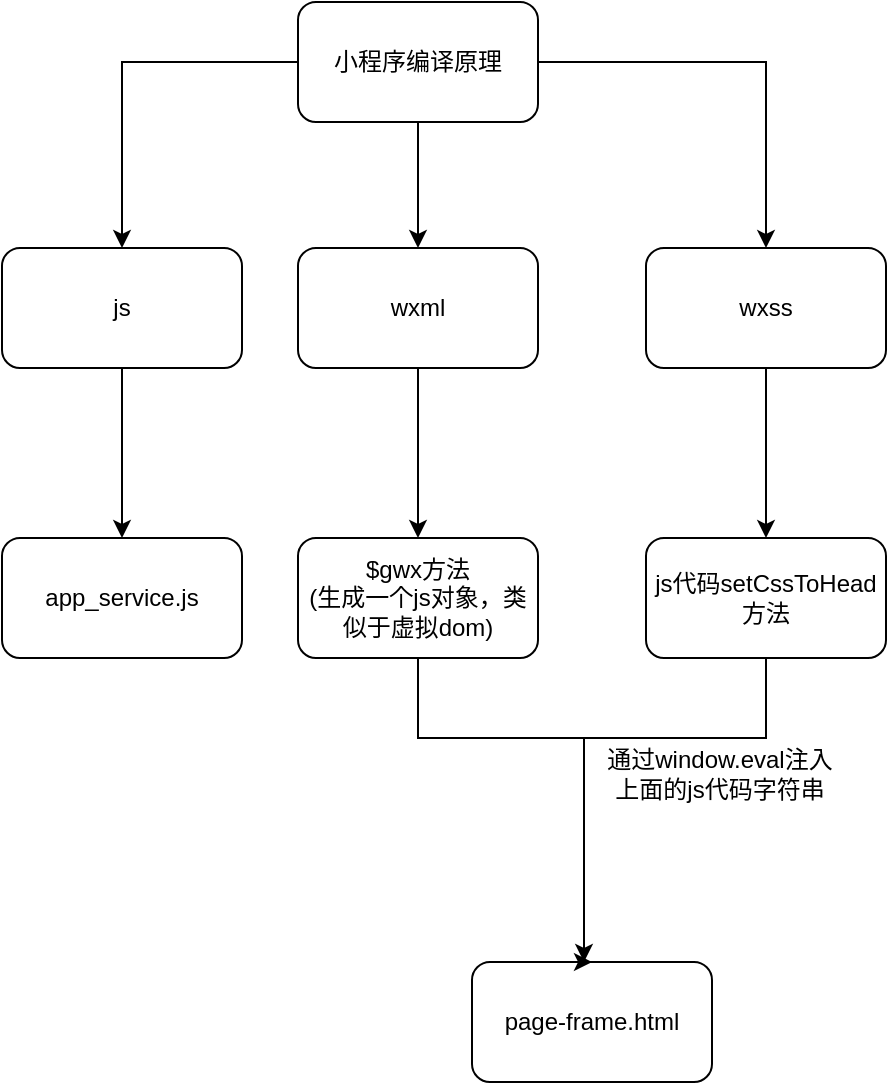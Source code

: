 <mxfile version="21.6.6" type="github">
  <diagram name="第 1 页" id="KQPjAxCmX6oi2yRO8Yp7">
    <mxGraphModel dx="911" dy="781" grid="0" gridSize="10" guides="1" tooltips="1" connect="1" arrows="1" fold="1" page="0" pageScale="1" pageWidth="583" pageHeight="827" math="0" shadow="0">
      <root>
        <mxCell id="0" />
        <mxCell id="1" parent="0" />
        <mxCell id="daDmTKv2HcwI5l8aC48d-5" style="edgeStyle=orthogonalEdgeStyle;rounded=0;orthogonalLoop=1;jettySize=auto;html=1;" edge="1" parent="1" source="daDmTKv2HcwI5l8aC48d-1" target="daDmTKv2HcwI5l8aC48d-2">
          <mxGeometry relative="1" as="geometry" />
        </mxCell>
        <mxCell id="daDmTKv2HcwI5l8aC48d-12" value="" style="edgeStyle=orthogonalEdgeStyle;rounded=0;orthogonalLoop=1;jettySize=auto;html=1;" edge="1" parent="1" source="daDmTKv2HcwI5l8aC48d-1" target="daDmTKv2HcwI5l8aC48d-6">
          <mxGeometry relative="1" as="geometry" />
        </mxCell>
        <mxCell id="daDmTKv2HcwI5l8aC48d-14" style="edgeStyle=orthogonalEdgeStyle;rounded=0;orthogonalLoop=1;jettySize=auto;html=1;entryX=0.5;entryY=0;entryDx=0;entryDy=0;" edge="1" parent="1" source="daDmTKv2HcwI5l8aC48d-1" target="daDmTKv2HcwI5l8aC48d-13">
          <mxGeometry relative="1" as="geometry" />
        </mxCell>
        <mxCell id="daDmTKv2HcwI5l8aC48d-1" value="小程序编译原理" style="rounded=1;whiteSpace=wrap;html=1;" vertex="1" parent="1">
          <mxGeometry x="60" y="91" width="120" height="60" as="geometry" />
        </mxCell>
        <mxCell id="daDmTKv2HcwI5l8aC48d-4" style="edgeStyle=orthogonalEdgeStyle;rounded=0;orthogonalLoop=1;jettySize=auto;html=1;" edge="1" parent="1" source="daDmTKv2HcwI5l8aC48d-2" target="daDmTKv2HcwI5l8aC48d-3">
          <mxGeometry relative="1" as="geometry" />
        </mxCell>
        <mxCell id="daDmTKv2HcwI5l8aC48d-2" value="js" style="rounded=1;whiteSpace=wrap;html=1;" vertex="1" parent="1">
          <mxGeometry x="-88" y="214" width="120" height="60" as="geometry" />
        </mxCell>
        <mxCell id="daDmTKv2HcwI5l8aC48d-3" value="app_service.js" style="rounded=1;whiteSpace=wrap;html=1;" vertex="1" parent="1">
          <mxGeometry x="-88" y="359" width="120" height="60" as="geometry" />
        </mxCell>
        <mxCell id="daDmTKv2HcwI5l8aC48d-10" value="" style="edgeStyle=orthogonalEdgeStyle;rounded=0;orthogonalLoop=1;jettySize=auto;html=1;" edge="1" parent="1" source="daDmTKv2HcwI5l8aC48d-6" target="daDmTKv2HcwI5l8aC48d-9">
          <mxGeometry relative="1" as="geometry" />
        </mxCell>
        <mxCell id="daDmTKv2HcwI5l8aC48d-6" value="wxml" style="rounded=1;whiteSpace=wrap;html=1;" vertex="1" parent="1">
          <mxGeometry x="60" y="214" width="120" height="60" as="geometry" />
        </mxCell>
        <mxCell id="daDmTKv2HcwI5l8aC48d-7" value="page-frame.html" style="rounded=1;whiteSpace=wrap;html=1;" vertex="1" parent="1">
          <mxGeometry x="147" y="571" width="120" height="60" as="geometry" />
        </mxCell>
        <mxCell id="daDmTKv2HcwI5l8aC48d-11" value="" style="edgeStyle=orthogonalEdgeStyle;rounded=0;orthogonalLoop=1;jettySize=auto;html=1;" edge="1" parent="1" source="daDmTKv2HcwI5l8aC48d-9" target="daDmTKv2HcwI5l8aC48d-7">
          <mxGeometry relative="1" as="geometry">
            <Array as="points">
              <mxPoint x="120" y="459" />
              <mxPoint x="203" y="459" />
            </Array>
          </mxGeometry>
        </mxCell>
        <mxCell id="daDmTKv2HcwI5l8aC48d-9" value="$gwx方法&lt;br&gt;(生成一个js对象，类似于虚拟dom)" style="rounded=1;whiteSpace=wrap;html=1;" vertex="1" parent="1">
          <mxGeometry x="60" y="359" width="120" height="60" as="geometry" />
        </mxCell>
        <mxCell id="daDmTKv2HcwI5l8aC48d-16" value="" style="edgeStyle=orthogonalEdgeStyle;rounded=0;orthogonalLoop=1;jettySize=auto;html=1;" edge="1" parent="1" source="daDmTKv2HcwI5l8aC48d-13" target="daDmTKv2HcwI5l8aC48d-15">
          <mxGeometry relative="1" as="geometry" />
        </mxCell>
        <mxCell id="daDmTKv2HcwI5l8aC48d-13" value="wxss" style="rounded=1;whiteSpace=wrap;html=1;" vertex="1" parent="1">
          <mxGeometry x="234" y="214" width="120" height="60" as="geometry" />
        </mxCell>
        <mxCell id="daDmTKv2HcwI5l8aC48d-18" style="edgeStyle=orthogonalEdgeStyle;rounded=0;orthogonalLoop=1;jettySize=auto;html=1;entryX=0.5;entryY=0;entryDx=0;entryDy=0;" edge="1" parent="1" source="daDmTKv2HcwI5l8aC48d-15" target="daDmTKv2HcwI5l8aC48d-7">
          <mxGeometry relative="1" as="geometry">
            <Array as="points">
              <mxPoint x="294" y="459" />
              <mxPoint x="203" y="459" />
              <mxPoint x="203" y="571" />
            </Array>
          </mxGeometry>
        </mxCell>
        <mxCell id="daDmTKv2HcwI5l8aC48d-15" value="js代码setCssToHead方法" style="rounded=1;whiteSpace=wrap;html=1;" vertex="1" parent="1">
          <mxGeometry x="234" y="359" width="120" height="60" as="geometry" />
        </mxCell>
        <mxCell id="daDmTKv2HcwI5l8aC48d-19" value="通过window.eval注入上面的js代码字符串" style="text;html=1;strokeColor=none;fillColor=none;align=center;verticalAlign=middle;whiteSpace=wrap;rounded=0;" vertex="1" parent="1">
          <mxGeometry x="213" y="462" width="116" height="30" as="geometry" />
        </mxCell>
      </root>
    </mxGraphModel>
  </diagram>
</mxfile>

